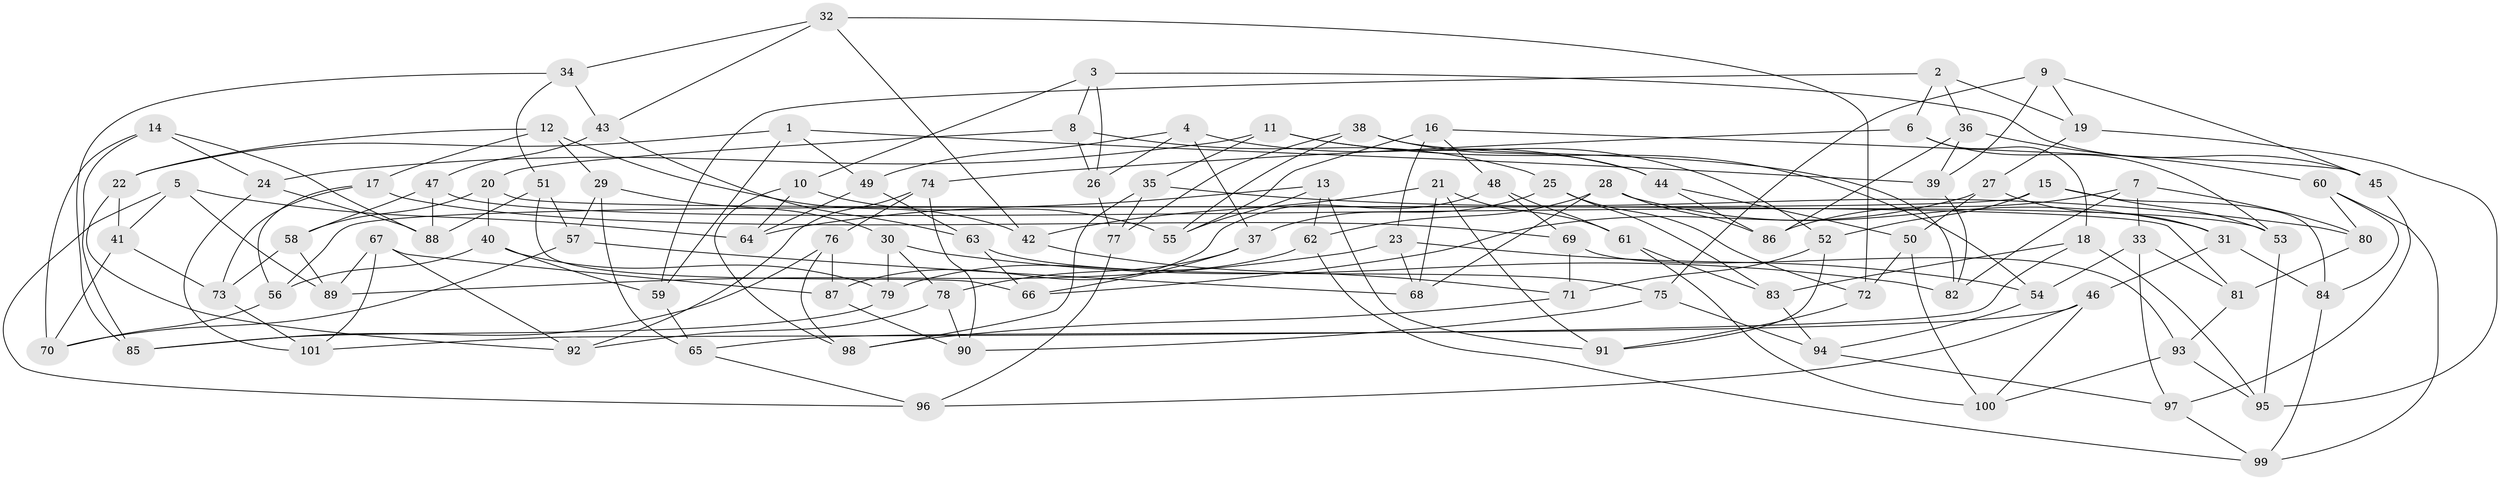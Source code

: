 // Generated by graph-tools (version 1.1) at 2025/57/03/09/25 04:57:06]
// undirected, 101 vertices, 202 edges
graph export_dot {
graph [start="1"]
  node [color=gray90,style=filled];
  1;
  2;
  3;
  4;
  5;
  6;
  7;
  8;
  9;
  10;
  11;
  12;
  13;
  14;
  15;
  16;
  17;
  18;
  19;
  20;
  21;
  22;
  23;
  24;
  25;
  26;
  27;
  28;
  29;
  30;
  31;
  32;
  33;
  34;
  35;
  36;
  37;
  38;
  39;
  40;
  41;
  42;
  43;
  44;
  45;
  46;
  47;
  48;
  49;
  50;
  51;
  52;
  53;
  54;
  55;
  56;
  57;
  58;
  59;
  60;
  61;
  62;
  63;
  64;
  65;
  66;
  67;
  68;
  69;
  70;
  71;
  72;
  73;
  74;
  75;
  76;
  77;
  78;
  79;
  80;
  81;
  82;
  83;
  84;
  85;
  86;
  87;
  88;
  89;
  90;
  91;
  92;
  93;
  94;
  95;
  96;
  97;
  98;
  99;
  100;
  101;
  1 -- 39;
  1 -- 22;
  1 -- 49;
  1 -- 59;
  2 -- 59;
  2 -- 6;
  2 -- 36;
  2 -- 19;
  3 -- 45;
  3 -- 8;
  3 -- 10;
  3 -- 26;
  4 -- 49;
  4 -- 44;
  4 -- 26;
  4 -- 37;
  5 -- 96;
  5 -- 41;
  5 -- 89;
  5 -- 64;
  6 -- 53;
  6 -- 74;
  6 -- 18;
  7 -- 33;
  7 -- 80;
  7 -- 86;
  7 -- 82;
  8 -- 26;
  8 -- 20;
  8 -- 25;
  9 -- 45;
  9 -- 19;
  9 -- 39;
  9 -- 75;
  10 -- 98;
  10 -- 64;
  10 -- 55;
  11 -- 54;
  11 -- 52;
  11 -- 35;
  11 -- 24;
  12 -- 42;
  12 -- 17;
  12 -- 22;
  12 -- 29;
  13 -- 55;
  13 -- 91;
  13 -- 62;
  13 -- 64;
  14 -- 85;
  14 -- 70;
  14 -- 24;
  14 -- 88;
  15 -- 56;
  15 -- 84;
  15 -- 53;
  15 -- 52;
  16 -- 48;
  16 -- 23;
  16 -- 45;
  16 -- 55;
  17 -- 73;
  17 -- 69;
  17 -- 56;
  18 -- 101;
  18 -- 83;
  18 -- 95;
  19 -- 27;
  19 -- 95;
  20 -- 81;
  20 -- 40;
  20 -- 58;
  21 -- 42;
  21 -- 91;
  21 -- 68;
  21 -- 61;
  22 -- 41;
  22 -- 92;
  23 -- 68;
  23 -- 54;
  23 -- 89;
  24 -- 88;
  24 -- 101;
  25 -- 83;
  25 -- 72;
  25 -- 37;
  26 -- 77;
  27 -- 31;
  27 -- 66;
  27 -- 50;
  28 -- 86;
  28 -- 31;
  28 -- 68;
  28 -- 62;
  29 -- 65;
  29 -- 57;
  29 -- 30;
  30 -- 82;
  30 -- 79;
  30 -- 78;
  31 -- 84;
  31 -- 46;
  32 -- 43;
  32 -- 42;
  32 -- 34;
  32 -- 72;
  33 -- 54;
  33 -- 81;
  33 -- 97;
  34 -- 85;
  34 -- 43;
  34 -- 51;
  35 -- 77;
  35 -- 80;
  35 -- 98;
  36 -- 39;
  36 -- 60;
  36 -- 86;
  37 -- 66;
  37 -- 78;
  38 -- 44;
  38 -- 82;
  38 -- 55;
  38 -- 77;
  39 -- 82;
  40 -- 56;
  40 -- 79;
  40 -- 59;
  41 -- 70;
  41 -- 73;
  42 -- 71;
  43 -- 63;
  43 -- 47;
  44 -- 86;
  44 -- 50;
  45 -- 97;
  46 -- 96;
  46 -- 65;
  46 -- 100;
  47 -- 88;
  47 -- 53;
  47 -- 58;
  48 -- 69;
  48 -- 61;
  48 -- 87;
  49 -- 64;
  49 -- 63;
  50 -- 72;
  50 -- 100;
  51 -- 57;
  51 -- 66;
  51 -- 88;
  52 -- 71;
  52 -- 91;
  53 -- 95;
  54 -- 94;
  56 -- 70;
  57 -- 68;
  57 -- 70;
  58 -- 73;
  58 -- 89;
  59 -- 65;
  60 -- 84;
  60 -- 80;
  60 -- 99;
  61 -- 83;
  61 -- 100;
  62 -- 99;
  62 -- 79;
  63 -- 66;
  63 -- 75;
  65 -- 96;
  67 -- 92;
  67 -- 89;
  67 -- 87;
  67 -- 101;
  69 -- 93;
  69 -- 71;
  71 -- 98;
  72 -- 91;
  73 -- 101;
  74 -- 90;
  74 -- 76;
  74 -- 92;
  75 -- 90;
  75 -- 94;
  76 -- 85;
  76 -- 98;
  76 -- 87;
  77 -- 96;
  78 -- 90;
  78 -- 92;
  79 -- 85;
  80 -- 81;
  81 -- 93;
  83 -- 94;
  84 -- 99;
  87 -- 90;
  93 -- 95;
  93 -- 100;
  94 -- 97;
  97 -- 99;
}

